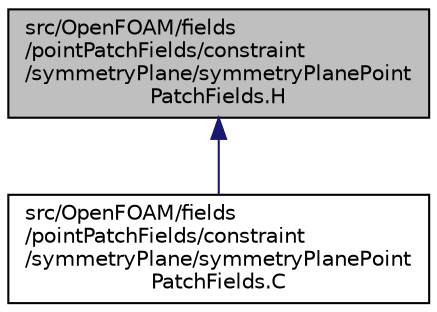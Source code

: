 digraph "src/OpenFOAM/fields/pointPatchFields/constraint/symmetryPlane/symmetryPlanePointPatchFields.H"
{
  bgcolor="transparent";
  edge [fontname="Helvetica",fontsize="10",labelfontname="Helvetica",labelfontsize="10"];
  node [fontname="Helvetica",fontsize="10",shape=record];
  Node1 [label="src/OpenFOAM/fields\l/pointPatchFields/constraint\l/symmetryPlane/symmetryPlanePoint\lPatchFields.H",height=0.2,width=0.4,color="black", fillcolor="grey75", style="filled", fontcolor="black"];
  Node1 -> Node2 [dir="back",color="midnightblue",fontsize="10",style="solid",fontname="Helvetica"];
  Node2 [label="src/OpenFOAM/fields\l/pointPatchFields/constraint\l/symmetryPlane/symmetryPlanePoint\lPatchFields.C",height=0.2,width=0.4,color="black",URL="$a08410.html"];
}
